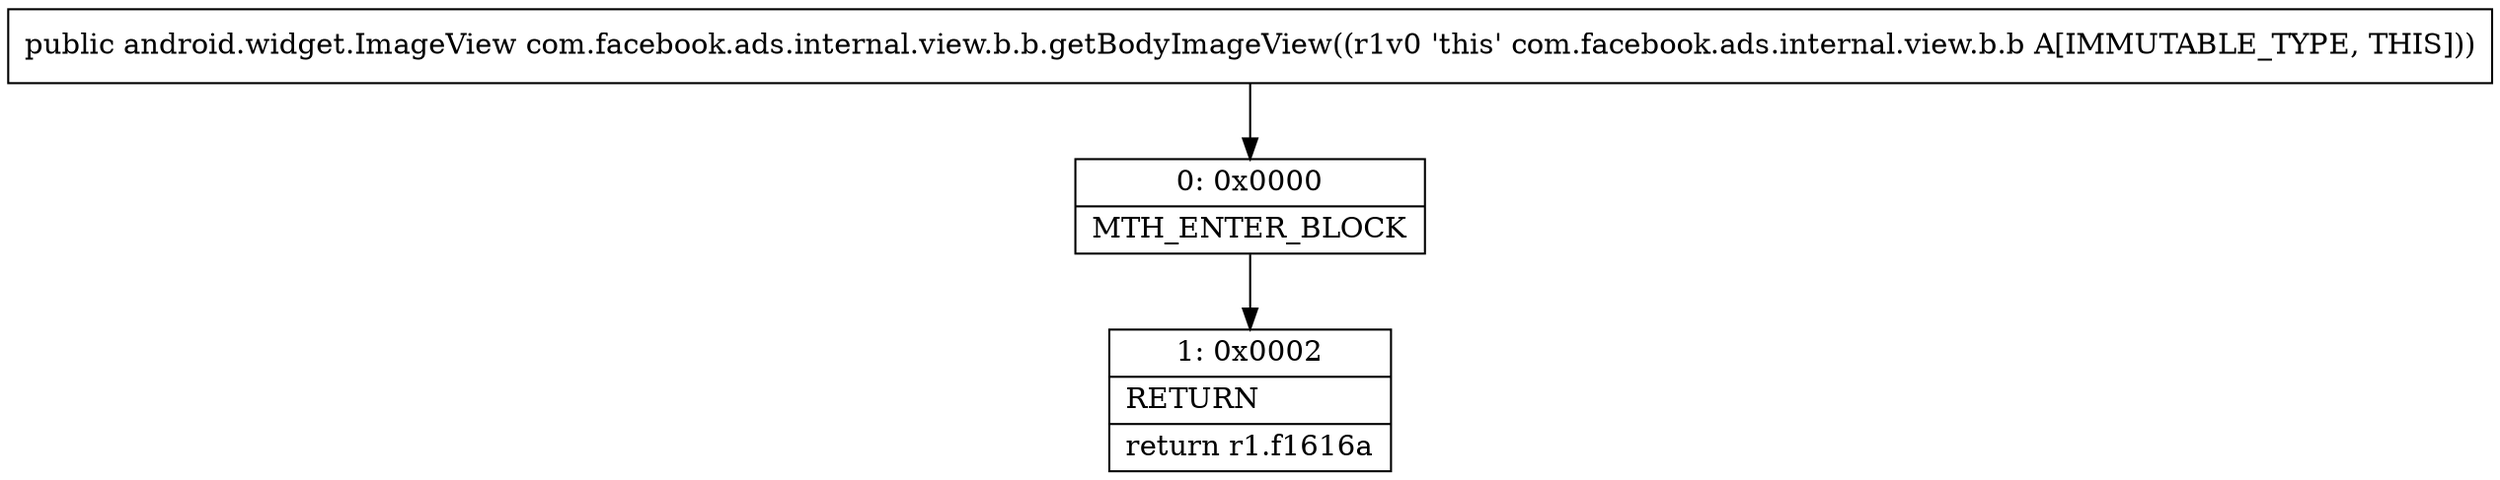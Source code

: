 digraph "CFG forcom.facebook.ads.internal.view.b.b.getBodyImageView()Landroid\/widget\/ImageView;" {
Node_0 [shape=record,label="{0\:\ 0x0000|MTH_ENTER_BLOCK\l}"];
Node_1 [shape=record,label="{1\:\ 0x0002|RETURN\l|return r1.f1616a\l}"];
MethodNode[shape=record,label="{public android.widget.ImageView com.facebook.ads.internal.view.b.b.getBodyImageView((r1v0 'this' com.facebook.ads.internal.view.b.b A[IMMUTABLE_TYPE, THIS])) }"];
MethodNode -> Node_0;
Node_0 -> Node_1;
}

